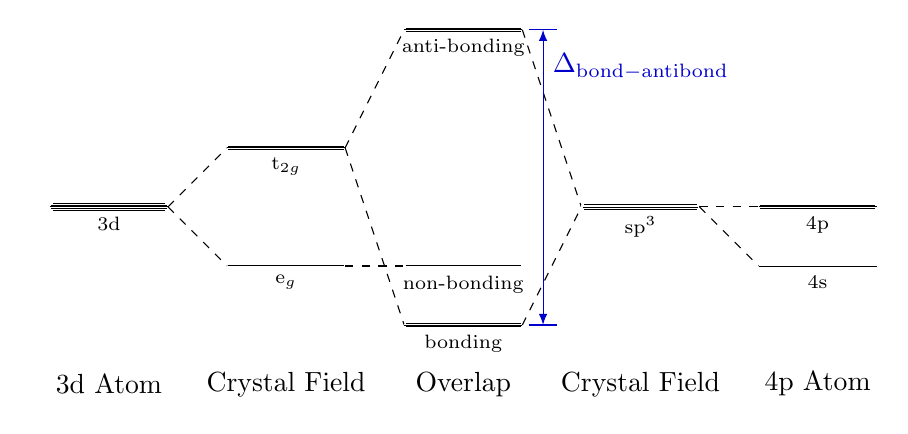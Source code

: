 \begingroup
\newlength\slw
\setlength\slw{0.3pt}
\tikzset{
  state 1/.style={
    draw,
    line width=\slw,
  },
  state 2/.style={
    draw,
    line width=\slw,
    postaction={draw,line width=3\slw,shorten <= 0.5pt,shorten >= 0.5pt},
    postaction={draw,line width=1\slw,white},
  },
  state 3/.style={
    draw,
    line width=\slw,
    preaction={draw,line width=5\slw,shorten <= 0.5pt,shorten >= 0.5pt},
    preaction={draw,line width=3\slw,white},
  },
  state 4/.style={
    draw,
    line width=\slw,
    postaction={draw,line width=7\slw,shorten <= 1.0pt,shorten >= 1.0pt},
    postaction={draw,line width=5\slw,white},
    postaction={draw,line width=3\slw,shorten <= 0.5pt,shorten >= 0.5pt},
    postaction={draw,line width=1\slw,white},
  },
  state 5/.style={
    draw,
    line width=\slw,
    preaction={draw,line width=9\slw,shorten <= 1pt,shorten >= 1pt},
    preaction={draw,line width=7\slw,white},
    preaction={draw,line width=5\slw,shorten <= 0.5pt,shorten >= 0.5pt},
    preaction={draw,line width=3\slw,white},
  },
  state label/.style={
    midway,below,font=\scriptsize
  },
  interaction/.style={
    dashed,
  }
}
\begin{tikzpicture}[scale=0.75]

\node at (1,0) {3d Atom};
\node at (4,0) {Crystal Field};
\node at (7,0) {Overlap};
\node at (10,0) {Crystal Field};
\node at (13,0) {4p Atom};

\draw[state 5] (0,3) -- ++(2,0) node[state label] {3d};

\draw[interaction] (2,3) -- (3,2);
\draw[interaction] (2,3) -- (3,4);

\draw[state 3] (3,4) -- ++(2,0) node[state label] {t$_{2g}$};
\draw[state 2] (3,2) -- ++(2,0) node[state label] {e$_{g}$};

\draw[interaction] (5,2) -- (6,2);
\draw[interaction] (5,4) -- (6,1);
\draw[interaction] (5,4) -- (6,6);

\draw[state 3] (6,1) -- ++(2,0) node[state label] {bonding};
\draw[state 2] (6,2) -- ++(2,0) node[state label] {non-bonding};
\draw[state 3] (6,6) -- ++(2,0) node[state label] {anti-bonding};

\draw[interaction] (8,6) -- (9,3);
\draw[interaction] (8,1) -- (9,3);

\draw[blue!80!black,latex-latex] (8,1)++(1em,0) -- ++(0,5) node[very near end,right] {$\Delta_{\mathrm{bond-antibond}}$};
\draw[shorten <= 0.25em,shorten >= 0.25em,blue!80!black] (8,1) -- ++(2em,0);
\draw[shorten <= 0.25em,shorten >= 0.25em,blue!80!black] (8,6) -- ++(2em,0);

\draw[state 4] (9,3) -- ++(2,0) node[state label] {sp$^3$};

\draw[interaction] (11,3) -- (12,3);
\draw[interaction] (11,3) -- (12,2);

\draw[state 3] (12,3) -- ++(2,0) node[state label] {4p};
\draw[state 1] (12,2) -- ++(2,0) node[state label] {4s};

\end{tikzpicture}
\endgroup
